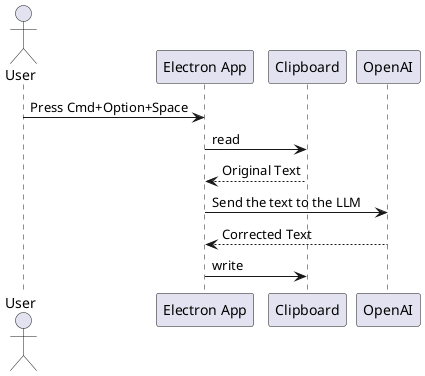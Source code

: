 @startuml
actor User
participant "Electron App" as App
participant "Clipboard" as Clipboard
participant "OpenAI" as Client

User -> App : Press Cmd+Option+Space
App -> Clipboard : read
Clipboard --> App : Original Text
App -> Client : Send the text to the LLM
Client --> App : Corrected Text
App -> Clipboard : write
@enduml
